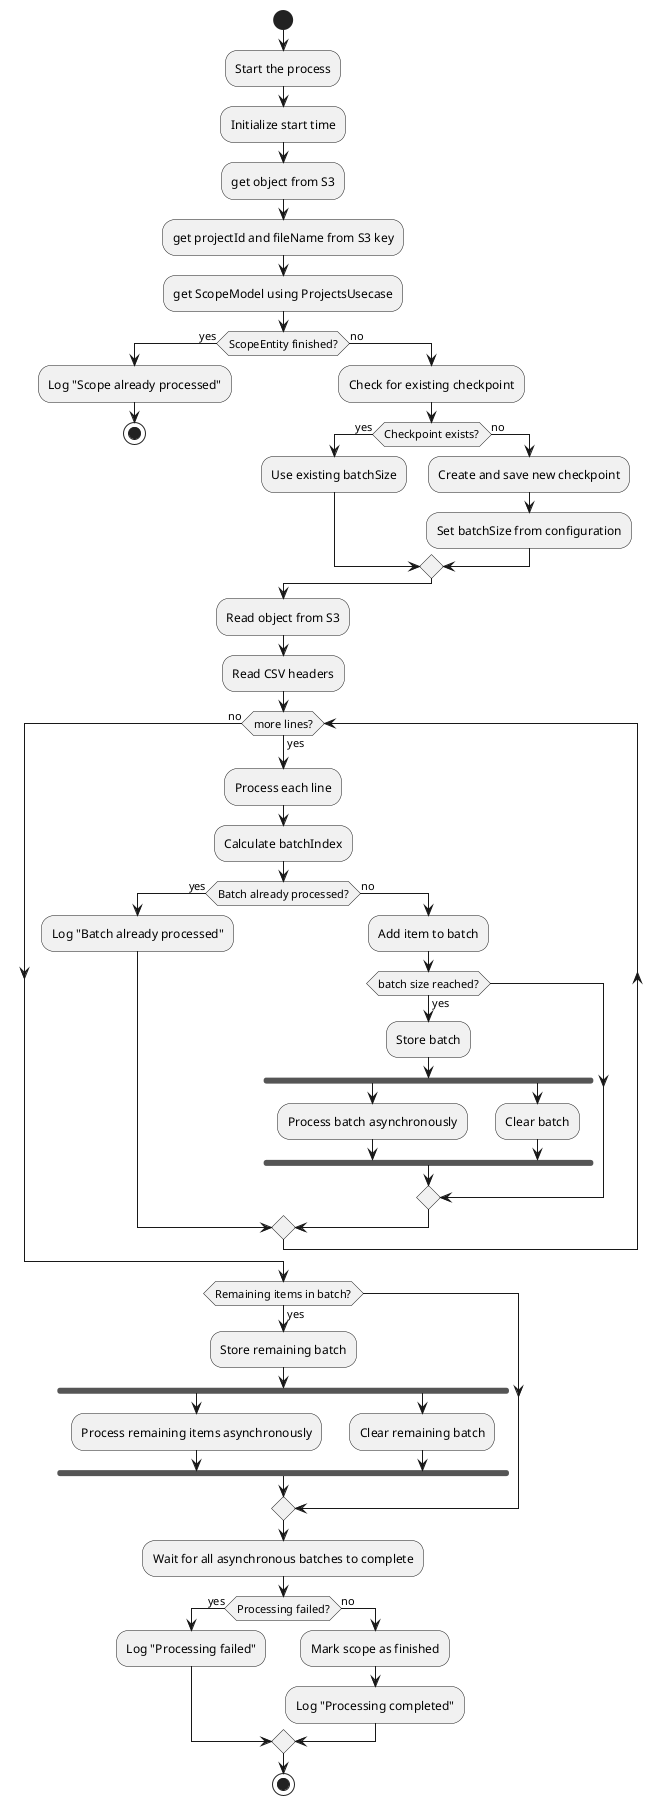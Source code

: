 @startuml
start

:Start the process;
:Initialize start time;
:get object from S3;
:get projectId and fileName from S3 key;
:get ScopeModel using ProjectsUsecase;

if (ScopeEntity finished?) then (yes)
    :Log "Scope already processed";
    stop
else (no)
    :Check for existing checkpoint;
    if (Checkpoint exists?) then (yes)
        :Use existing batchSize;
    else (no)
        :Create and save new checkpoint;
        :Set batchSize from configuration;
    endif
endif

:Read object from S3;
:Read CSV headers;

while (more lines?) is (yes)
    :Process each line;
    :Calculate batchIndex;
    if (Batch already processed?) then (yes)
        :Log "Batch already processed";
'        continue
    else (no)
        :Add item to batch;
        if (batch size reached?) then (yes)
            :Store batch;
            fork
                :Process batch asynchronously;
            fork again
                :Clear batch;
            end fork
        endif
    endif
endwhile (no)

if (Remaining items in batch?) then (yes)
    :Store remaining batch;
    fork
        :Process remaining items asynchronously;
    fork again
        :Clear remaining batch;
    end fork
endif

:Wait for all asynchronous batches to complete;

if (Processing failed?) then (yes)
    :Log "Processing failed";
else (no)
    :Mark scope as finished;
    :Log "Processing completed";
endif

stop
@enduml
